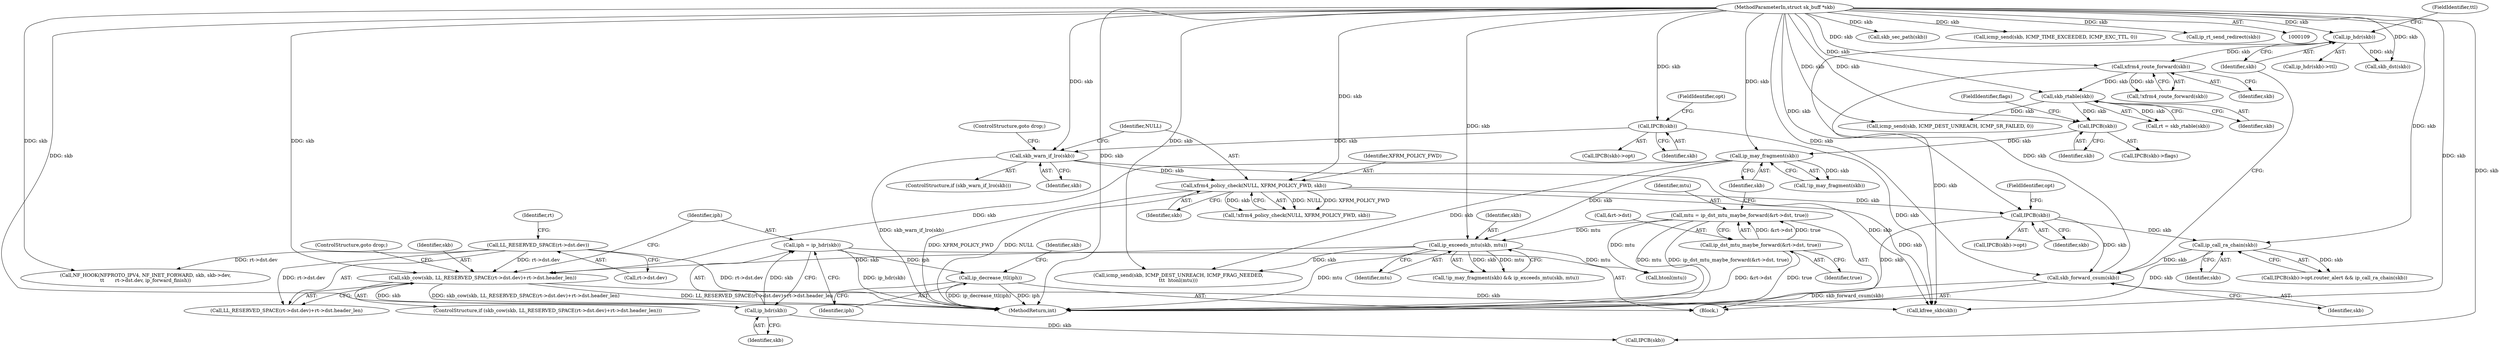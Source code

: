 digraph "0_linux_df4d92549f23e1c037e83323aff58a21b3de7fe0@pointer" {
"1000235" [label="(Call,iph = ip_hdr(skb))"];
"1000237" [label="(Call,ip_hdr(skb))"];
"1000220" [label="(Call,skb_cow(skb, LL_RESERVED_SPACE(rt->dst.dev)+rt->dst.header_len))"];
"1000200" [label="(Call,ip_exceeds_mtu(skb, mtu))"];
"1000198" [label="(Call,ip_may_fragment(skb))"];
"1000183" [label="(Call,IPCB(skb))"];
"1000170" [label="(Call,skb_rtable(skb))"];
"1000165" [label="(Call,xfrm4_route_forward(skb))"];
"1000158" [label="(Call,ip_hdr(skb))"];
"1000153" [label="(Call,skb_forward_csum(skb))"];
"1000149" [label="(Call,ip_call_ra_chain(skb))"];
"1000145" [label="(Call,IPCB(skb))"];
"1000136" [label="(Call,xfrm4_policy_check(NULL, XFRM_POLICY_FWD, skb))"];
"1000131" [label="(Call,skb_warn_if_lro(skb))"];
"1000120" [label="(Call,IPCB(skb))"];
"1000110" [label="(MethodParameterIn,struct sk_buff *skb)"];
"1000187" [label="(Call,mtu = ip_dst_mtu_maybe_forward(&rt->dst, true))"];
"1000189" [label="(Call,ip_dst_mtu_maybe_forward(&rt->dst, true))"];
"1000223" [label="(Call,LL_RESERVED_SPACE(rt->dst.dev))"];
"1000239" [label="(Call,ip_decrease_ttl(iph))"];
"1000306" [label="(MethodReturn,int)"];
"1000219" [label="(ControlStructure,if (skb_cow(skb, LL_RESERVED_SPACE(rt->dst.dev)+rt->dst.header_len)))"];
"1000199" [label="(Identifier,skb)"];
"1000142" [label="(Call,IPCB(skb)->opt.router_alert && ip_call_ra_chain(skb))"];
"1000255" [label="(Call,skb_sec_path(skb))"];
"1000183" [label="(Call,IPCB(skb))"];
"1000170" [label="(Call,skb_rtable(skb))"];
"1000149" [label="(Call,ip_call_ra_chain(skb))"];
"1000139" [label="(Identifier,skb)"];
"1000111" [label="(Block,)"];
"1000200" [label="(Call,ip_exceeds_mtu(skb, mtu))"];
"1000158" [label="(Call,ip_hdr(skb))"];
"1000130" [label="(ControlStructure,if (skb_warn_if_lro(skb)))"];
"1000119" [label="(Call,IPCB(skb)->opt)"];
"1000246" [label="(Identifier,skb)"];
"1000165" [label="(Call,xfrm4_route_forward(skb))"];
"1000202" [label="(Identifier,mtu)"];
"1000245" [label="(Call,IPCB(skb))"];
"1000216" [label="(Call,htonl(mtu))"];
"1000282" [label="(Call,icmp_send(skb, ICMP_DEST_UNREACH, ICMP_SR_FAILED, 0))"];
"1000160" [label="(FieldIdentifier,ttl)"];
"1000268" [label="(Call,NF_HOOK(NFPROTO_IPV4, NF_INET_FORWARD, skb, skb->dev,\n\t\t       rt->dst.dev, ip_forward_finish))"];
"1000235" [label="(Call,iph = ip_hdr(skb))"];
"1000212" [label="(Call,icmp_send(skb, ICMP_DEST_UNREACH, ICMP_FRAG_NEEDED,\n\t\t\t  htonl(mtu)))"];
"1000159" [label="(Identifier,skb)"];
"1000132" [label="(Identifier,skb)"];
"1000120" [label="(Call,IPCB(skb))"];
"1000224" [label="(Call,rt->dst.dev)"];
"1000201" [label="(Identifier,skb)"];
"1000157" [label="(Call,ip_hdr(skb)->ttl)"];
"1000171" [label="(Identifier,skb)"];
"1000122" [label="(FieldIdentifier,opt)"];
"1000296" [label="(Call,icmp_send(skb, ICMP_TIME_EXCEEDED, ICMP_EXC_TTL, 0))"];
"1000144" [label="(Call,IPCB(skb)->opt)"];
"1000189" [label="(Call,ip_dst_mtu_maybe_forward(&rt->dst, true))"];
"1000240" [label="(Identifier,iph)"];
"1000237" [label="(Call,ip_hdr(skb))"];
"1000220" [label="(Call,skb_cow(skb, LL_RESERVED_SPACE(rt->dst.dev)+rt->dst.header_len))"];
"1000292" [label="(Call,skb_dst(skb))"];
"1000147" [label="(FieldIdentifier,opt)"];
"1000185" [label="(FieldIdentifier,flags)"];
"1000110" [label="(MethodParameterIn,struct sk_buff *skb)"];
"1000150" [label="(Identifier,skb)"];
"1000236" [label="(Identifier,iph)"];
"1000168" [label="(Call,rt = skb_rtable(skb))"];
"1000198" [label="(Call,ip_may_fragment(skb))"];
"1000222" [label="(Call,LL_RESERVED_SPACE(rt->dst.dev)+rt->dst.header_len)"];
"1000302" [label="(Call,kfree_skb(skb))"];
"1000166" [label="(Identifier,skb)"];
"1000136" [label="(Call,xfrm4_policy_check(NULL, XFRM_POLICY_FWD, skb))"];
"1000135" [label="(Call,!xfrm4_policy_check(NULL, XFRM_POLICY_FWD, skb))"];
"1000133" [label="(ControlStructure,goto drop;)"];
"1000187" [label="(Call,mtu = ip_dst_mtu_maybe_forward(&rt->dst, true))"];
"1000184" [label="(Identifier,skb)"];
"1000196" [label="(Call,!ip_may_fragment(skb) && ip_exceeds_mtu(skb, mtu))"];
"1000188" [label="(Identifier,mtu)"];
"1000223" [label="(Call,LL_RESERVED_SPACE(rt->dst.dev))"];
"1000194" [label="(Identifier,true)"];
"1000190" [label="(Call,&rt->dst)"];
"1000231" [label="(Identifier,rt)"];
"1000138" [label="(Identifier,XFRM_POLICY_FWD)"];
"1000238" [label="(Identifier,skb)"];
"1000164" [label="(Call,!xfrm4_route_forward(skb))"];
"1000154" [label="(Identifier,skb)"];
"1000257" [label="(Call,ip_rt_send_redirect(skb))"];
"1000131" [label="(Call,skb_warn_if_lro(skb))"];
"1000234" [label="(ControlStructure,goto drop;)"];
"1000182" [label="(Call,IPCB(skb)->flags)"];
"1000239" [label="(Call,ip_decrease_ttl(iph))"];
"1000197" [label="(Call,!ip_may_fragment(skb))"];
"1000137" [label="(Identifier,NULL)"];
"1000146" [label="(Identifier,skb)"];
"1000121" [label="(Identifier,skb)"];
"1000153" [label="(Call,skb_forward_csum(skb))"];
"1000221" [label="(Identifier,skb)"];
"1000145" [label="(Call,IPCB(skb))"];
"1000235" -> "1000111"  [label="AST: "];
"1000235" -> "1000237"  [label="CFG: "];
"1000236" -> "1000235"  [label="AST: "];
"1000237" -> "1000235"  [label="AST: "];
"1000240" -> "1000235"  [label="CFG: "];
"1000235" -> "1000306"  [label="DDG: ip_hdr(skb)"];
"1000237" -> "1000235"  [label="DDG: skb"];
"1000235" -> "1000239"  [label="DDG: iph"];
"1000237" -> "1000238"  [label="CFG: "];
"1000238" -> "1000237"  [label="AST: "];
"1000220" -> "1000237"  [label="DDG: skb"];
"1000110" -> "1000237"  [label="DDG: skb"];
"1000237" -> "1000245"  [label="DDG: skb"];
"1000220" -> "1000219"  [label="AST: "];
"1000220" -> "1000222"  [label="CFG: "];
"1000221" -> "1000220"  [label="AST: "];
"1000222" -> "1000220"  [label="AST: "];
"1000234" -> "1000220"  [label="CFG: "];
"1000236" -> "1000220"  [label="CFG: "];
"1000220" -> "1000306"  [label="DDG: LL_RESERVED_SPACE(rt->dst.dev)+rt->dst.header_len"];
"1000220" -> "1000306"  [label="DDG: skb_cow(skb, LL_RESERVED_SPACE(rt->dst.dev)+rt->dst.header_len)"];
"1000200" -> "1000220"  [label="DDG: skb"];
"1000198" -> "1000220"  [label="DDG: skb"];
"1000110" -> "1000220"  [label="DDG: skb"];
"1000223" -> "1000220"  [label="DDG: rt->dst.dev"];
"1000220" -> "1000302"  [label="DDG: skb"];
"1000200" -> "1000196"  [label="AST: "];
"1000200" -> "1000202"  [label="CFG: "];
"1000201" -> "1000200"  [label="AST: "];
"1000202" -> "1000200"  [label="AST: "];
"1000196" -> "1000200"  [label="CFG: "];
"1000200" -> "1000306"  [label="DDG: mtu"];
"1000200" -> "1000196"  [label="DDG: skb"];
"1000200" -> "1000196"  [label="DDG: mtu"];
"1000198" -> "1000200"  [label="DDG: skb"];
"1000110" -> "1000200"  [label="DDG: skb"];
"1000187" -> "1000200"  [label="DDG: mtu"];
"1000200" -> "1000212"  [label="DDG: skb"];
"1000200" -> "1000216"  [label="DDG: mtu"];
"1000198" -> "1000197"  [label="AST: "];
"1000198" -> "1000199"  [label="CFG: "];
"1000199" -> "1000198"  [label="AST: "];
"1000197" -> "1000198"  [label="CFG: "];
"1000198" -> "1000197"  [label="DDG: skb"];
"1000183" -> "1000198"  [label="DDG: skb"];
"1000110" -> "1000198"  [label="DDG: skb"];
"1000198" -> "1000212"  [label="DDG: skb"];
"1000183" -> "1000182"  [label="AST: "];
"1000183" -> "1000184"  [label="CFG: "];
"1000184" -> "1000183"  [label="AST: "];
"1000185" -> "1000183"  [label="CFG: "];
"1000170" -> "1000183"  [label="DDG: skb"];
"1000110" -> "1000183"  [label="DDG: skb"];
"1000170" -> "1000168"  [label="AST: "];
"1000170" -> "1000171"  [label="CFG: "];
"1000171" -> "1000170"  [label="AST: "];
"1000168" -> "1000170"  [label="CFG: "];
"1000170" -> "1000168"  [label="DDG: skb"];
"1000165" -> "1000170"  [label="DDG: skb"];
"1000110" -> "1000170"  [label="DDG: skb"];
"1000170" -> "1000282"  [label="DDG: skb"];
"1000165" -> "1000164"  [label="AST: "];
"1000165" -> "1000166"  [label="CFG: "];
"1000166" -> "1000165"  [label="AST: "];
"1000164" -> "1000165"  [label="CFG: "];
"1000165" -> "1000164"  [label="DDG: skb"];
"1000158" -> "1000165"  [label="DDG: skb"];
"1000110" -> "1000165"  [label="DDG: skb"];
"1000165" -> "1000302"  [label="DDG: skb"];
"1000158" -> "1000157"  [label="AST: "];
"1000158" -> "1000159"  [label="CFG: "];
"1000159" -> "1000158"  [label="AST: "];
"1000160" -> "1000158"  [label="CFG: "];
"1000153" -> "1000158"  [label="DDG: skb"];
"1000110" -> "1000158"  [label="DDG: skb"];
"1000158" -> "1000292"  [label="DDG: skb"];
"1000153" -> "1000111"  [label="AST: "];
"1000153" -> "1000154"  [label="CFG: "];
"1000154" -> "1000153"  [label="AST: "];
"1000159" -> "1000153"  [label="CFG: "];
"1000153" -> "1000306"  [label="DDG: skb_forward_csum(skb)"];
"1000149" -> "1000153"  [label="DDG: skb"];
"1000145" -> "1000153"  [label="DDG: skb"];
"1000110" -> "1000153"  [label="DDG: skb"];
"1000149" -> "1000142"  [label="AST: "];
"1000149" -> "1000150"  [label="CFG: "];
"1000150" -> "1000149"  [label="AST: "];
"1000142" -> "1000149"  [label="CFG: "];
"1000149" -> "1000306"  [label="DDG: skb"];
"1000149" -> "1000142"  [label="DDG: skb"];
"1000145" -> "1000149"  [label="DDG: skb"];
"1000110" -> "1000149"  [label="DDG: skb"];
"1000145" -> "1000144"  [label="AST: "];
"1000145" -> "1000146"  [label="CFG: "];
"1000146" -> "1000145"  [label="AST: "];
"1000147" -> "1000145"  [label="CFG: "];
"1000145" -> "1000306"  [label="DDG: skb"];
"1000136" -> "1000145"  [label="DDG: skb"];
"1000110" -> "1000145"  [label="DDG: skb"];
"1000136" -> "1000135"  [label="AST: "];
"1000136" -> "1000139"  [label="CFG: "];
"1000137" -> "1000136"  [label="AST: "];
"1000138" -> "1000136"  [label="AST: "];
"1000139" -> "1000136"  [label="AST: "];
"1000135" -> "1000136"  [label="CFG: "];
"1000136" -> "1000306"  [label="DDG: XFRM_POLICY_FWD"];
"1000136" -> "1000306"  [label="DDG: NULL"];
"1000136" -> "1000135"  [label="DDG: NULL"];
"1000136" -> "1000135"  [label="DDG: XFRM_POLICY_FWD"];
"1000136" -> "1000135"  [label="DDG: skb"];
"1000131" -> "1000136"  [label="DDG: skb"];
"1000110" -> "1000136"  [label="DDG: skb"];
"1000136" -> "1000302"  [label="DDG: skb"];
"1000131" -> "1000130"  [label="AST: "];
"1000131" -> "1000132"  [label="CFG: "];
"1000132" -> "1000131"  [label="AST: "];
"1000133" -> "1000131"  [label="CFG: "];
"1000137" -> "1000131"  [label="CFG: "];
"1000131" -> "1000306"  [label="DDG: skb_warn_if_lro(skb)"];
"1000120" -> "1000131"  [label="DDG: skb"];
"1000110" -> "1000131"  [label="DDG: skb"];
"1000131" -> "1000302"  [label="DDG: skb"];
"1000120" -> "1000119"  [label="AST: "];
"1000120" -> "1000121"  [label="CFG: "];
"1000121" -> "1000120"  [label="AST: "];
"1000122" -> "1000120"  [label="CFG: "];
"1000110" -> "1000120"  [label="DDG: skb"];
"1000120" -> "1000302"  [label="DDG: skb"];
"1000110" -> "1000109"  [label="AST: "];
"1000110" -> "1000306"  [label="DDG: skb"];
"1000110" -> "1000212"  [label="DDG: skb"];
"1000110" -> "1000245"  [label="DDG: skb"];
"1000110" -> "1000255"  [label="DDG: skb"];
"1000110" -> "1000257"  [label="DDG: skb"];
"1000110" -> "1000268"  [label="DDG: skb"];
"1000110" -> "1000282"  [label="DDG: skb"];
"1000110" -> "1000292"  [label="DDG: skb"];
"1000110" -> "1000296"  [label="DDG: skb"];
"1000110" -> "1000302"  [label="DDG: skb"];
"1000187" -> "1000111"  [label="AST: "];
"1000187" -> "1000189"  [label="CFG: "];
"1000188" -> "1000187"  [label="AST: "];
"1000189" -> "1000187"  [label="AST: "];
"1000199" -> "1000187"  [label="CFG: "];
"1000187" -> "1000306"  [label="DDG: mtu"];
"1000187" -> "1000306"  [label="DDG: ip_dst_mtu_maybe_forward(&rt->dst, true)"];
"1000189" -> "1000187"  [label="DDG: &rt->dst"];
"1000189" -> "1000187"  [label="DDG: true"];
"1000187" -> "1000216"  [label="DDG: mtu"];
"1000189" -> "1000194"  [label="CFG: "];
"1000190" -> "1000189"  [label="AST: "];
"1000194" -> "1000189"  [label="AST: "];
"1000189" -> "1000306"  [label="DDG: true"];
"1000189" -> "1000306"  [label="DDG: &rt->dst"];
"1000223" -> "1000222"  [label="AST: "];
"1000223" -> "1000224"  [label="CFG: "];
"1000224" -> "1000223"  [label="AST: "];
"1000231" -> "1000223"  [label="CFG: "];
"1000223" -> "1000306"  [label="DDG: rt->dst.dev"];
"1000223" -> "1000222"  [label="DDG: rt->dst.dev"];
"1000223" -> "1000268"  [label="DDG: rt->dst.dev"];
"1000239" -> "1000111"  [label="AST: "];
"1000239" -> "1000240"  [label="CFG: "];
"1000240" -> "1000239"  [label="AST: "];
"1000246" -> "1000239"  [label="CFG: "];
"1000239" -> "1000306"  [label="DDG: ip_decrease_ttl(iph)"];
"1000239" -> "1000306"  [label="DDG: iph"];
}
